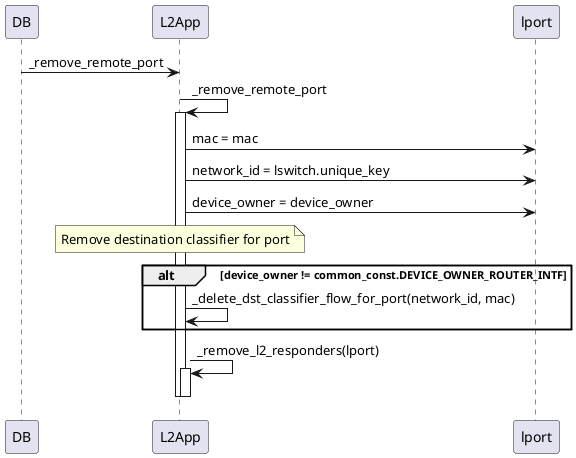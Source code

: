 @startuml logical port unbind remote
DB->L2App:_remove_remote_port
L2App->L2App:_remove_remote_port
activate L2App
L2App->lport:mac = mac
L2App->lport:        network_id = lswitch.unique_key
L2App->lport: device_owner = device_owner

note over L2App
    Remove destination classifier for port
end note
alt device_owner != common_const.DEVICE_OWNER_ROUTER_INTF
    L2App->L2App:_delete_dst_classifier_flow_for_port(network_id, mac)
end
L2App->L2App:_remove_l2_responders(lport)
activate L2App
deactivate
deactivate
@enduml
